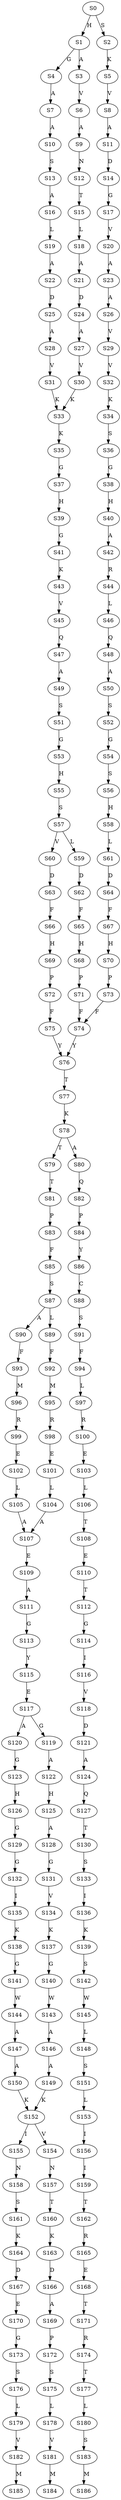 strict digraph  {
	S0 -> S1 [ label = H ];
	S0 -> S2 [ label = S ];
	S1 -> S3 [ label = A ];
	S1 -> S4 [ label = G ];
	S2 -> S5 [ label = K ];
	S3 -> S6 [ label = V ];
	S4 -> S7 [ label = A ];
	S5 -> S8 [ label = V ];
	S6 -> S9 [ label = A ];
	S7 -> S10 [ label = A ];
	S8 -> S11 [ label = A ];
	S9 -> S12 [ label = N ];
	S10 -> S13 [ label = S ];
	S11 -> S14 [ label = D ];
	S12 -> S15 [ label = T ];
	S13 -> S16 [ label = A ];
	S14 -> S17 [ label = G ];
	S15 -> S18 [ label = L ];
	S16 -> S19 [ label = L ];
	S17 -> S20 [ label = V ];
	S18 -> S21 [ label = A ];
	S19 -> S22 [ label = A ];
	S20 -> S23 [ label = A ];
	S21 -> S24 [ label = D ];
	S22 -> S25 [ label = D ];
	S23 -> S26 [ label = A ];
	S24 -> S27 [ label = A ];
	S25 -> S28 [ label = A ];
	S26 -> S29 [ label = V ];
	S27 -> S30 [ label = V ];
	S28 -> S31 [ label = V ];
	S29 -> S32 [ label = V ];
	S30 -> S33 [ label = K ];
	S31 -> S33 [ label = K ];
	S32 -> S34 [ label = K ];
	S33 -> S35 [ label = K ];
	S34 -> S36 [ label = S ];
	S35 -> S37 [ label = G ];
	S36 -> S38 [ label = G ];
	S37 -> S39 [ label = H ];
	S38 -> S40 [ label = H ];
	S39 -> S41 [ label = G ];
	S40 -> S42 [ label = A ];
	S41 -> S43 [ label = K ];
	S42 -> S44 [ label = R ];
	S43 -> S45 [ label = V ];
	S44 -> S46 [ label = L ];
	S45 -> S47 [ label = Q ];
	S46 -> S48 [ label = Q ];
	S47 -> S49 [ label = A ];
	S48 -> S50 [ label = A ];
	S49 -> S51 [ label = S ];
	S50 -> S52 [ label = S ];
	S51 -> S53 [ label = G ];
	S52 -> S54 [ label = G ];
	S53 -> S55 [ label = H ];
	S54 -> S56 [ label = S ];
	S55 -> S57 [ label = S ];
	S56 -> S58 [ label = H ];
	S57 -> S59 [ label = L ];
	S57 -> S60 [ label = V ];
	S58 -> S61 [ label = L ];
	S59 -> S62 [ label = D ];
	S60 -> S63 [ label = D ];
	S61 -> S64 [ label = D ];
	S62 -> S65 [ label = F ];
	S63 -> S66 [ label = F ];
	S64 -> S67 [ label = F ];
	S65 -> S68 [ label = H ];
	S66 -> S69 [ label = H ];
	S67 -> S70 [ label = H ];
	S68 -> S71 [ label = P ];
	S69 -> S72 [ label = P ];
	S70 -> S73 [ label = P ];
	S71 -> S74 [ label = F ];
	S72 -> S75 [ label = F ];
	S73 -> S74 [ label = F ];
	S74 -> S76 [ label = Y ];
	S75 -> S76 [ label = Y ];
	S76 -> S77 [ label = T ];
	S77 -> S78 [ label = K ];
	S78 -> S79 [ label = T ];
	S78 -> S80 [ label = A ];
	S79 -> S81 [ label = T ];
	S80 -> S82 [ label = Q ];
	S81 -> S83 [ label = P ];
	S82 -> S84 [ label = P ];
	S83 -> S85 [ label = F ];
	S84 -> S86 [ label = Y ];
	S85 -> S87 [ label = S ];
	S86 -> S88 [ label = C ];
	S87 -> S89 [ label = L ];
	S87 -> S90 [ label = A ];
	S88 -> S91 [ label = S ];
	S89 -> S92 [ label = F ];
	S90 -> S93 [ label = F ];
	S91 -> S94 [ label = F ];
	S92 -> S95 [ label = M ];
	S93 -> S96 [ label = M ];
	S94 -> S97 [ label = L ];
	S95 -> S98 [ label = R ];
	S96 -> S99 [ label = R ];
	S97 -> S100 [ label = R ];
	S98 -> S101 [ label = E ];
	S99 -> S102 [ label = E ];
	S100 -> S103 [ label = E ];
	S101 -> S104 [ label = L ];
	S102 -> S105 [ label = L ];
	S103 -> S106 [ label = L ];
	S104 -> S107 [ label = A ];
	S105 -> S107 [ label = A ];
	S106 -> S108 [ label = T ];
	S107 -> S109 [ label = E ];
	S108 -> S110 [ label = E ];
	S109 -> S111 [ label = A ];
	S110 -> S112 [ label = T ];
	S111 -> S113 [ label = G ];
	S112 -> S114 [ label = G ];
	S113 -> S115 [ label = Y ];
	S114 -> S116 [ label = I ];
	S115 -> S117 [ label = E ];
	S116 -> S118 [ label = V ];
	S117 -> S119 [ label = G ];
	S117 -> S120 [ label = A ];
	S118 -> S121 [ label = D ];
	S119 -> S122 [ label = A ];
	S120 -> S123 [ label = G ];
	S121 -> S124 [ label = A ];
	S122 -> S125 [ label = H ];
	S123 -> S126 [ label = H ];
	S124 -> S127 [ label = Q ];
	S125 -> S128 [ label = A ];
	S126 -> S129 [ label = G ];
	S127 -> S130 [ label = T ];
	S128 -> S131 [ label = G ];
	S129 -> S132 [ label = G ];
	S130 -> S133 [ label = S ];
	S131 -> S134 [ label = V ];
	S132 -> S135 [ label = I ];
	S133 -> S136 [ label = I ];
	S134 -> S137 [ label = K ];
	S135 -> S138 [ label = K ];
	S136 -> S139 [ label = K ];
	S137 -> S140 [ label = G ];
	S138 -> S141 [ label = G ];
	S139 -> S142 [ label = S ];
	S140 -> S143 [ label = W ];
	S141 -> S144 [ label = W ];
	S142 -> S145 [ label = W ];
	S143 -> S146 [ label = A ];
	S144 -> S147 [ label = A ];
	S145 -> S148 [ label = L ];
	S146 -> S149 [ label = A ];
	S147 -> S150 [ label = A ];
	S148 -> S151 [ label = S ];
	S149 -> S152 [ label = K ];
	S150 -> S152 [ label = K ];
	S151 -> S153 [ label = L ];
	S152 -> S154 [ label = V ];
	S152 -> S155 [ label = I ];
	S153 -> S156 [ label = I ];
	S154 -> S157 [ label = N ];
	S155 -> S158 [ label = N ];
	S156 -> S159 [ label = I ];
	S157 -> S160 [ label = T ];
	S158 -> S161 [ label = S ];
	S159 -> S162 [ label = T ];
	S160 -> S163 [ label = K ];
	S161 -> S164 [ label = K ];
	S162 -> S165 [ label = R ];
	S163 -> S166 [ label = D ];
	S164 -> S167 [ label = D ];
	S165 -> S168 [ label = E ];
	S166 -> S169 [ label = A ];
	S167 -> S170 [ label = E ];
	S168 -> S171 [ label = T ];
	S169 -> S172 [ label = P ];
	S170 -> S173 [ label = G ];
	S171 -> S174 [ label = R ];
	S172 -> S175 [ label = S ];
	S173 -> S176 [ label = S ];
	S174 -> S177 [ label = T ];
	S175 -> S178 [ label = L ];
	S176 -> S179 [ label = L ];
	S177 -> S180 [ label = L ];
	S178 -> S181 [ label = V ];
	S179 -> S182 [ label = V ];
	S180 -> S183 [ label = S ];
	S181 -> S184 [ label = M ];
	S182 -> S185 [ label = M ];
	S183 -> S186 [ label = M ];
}

